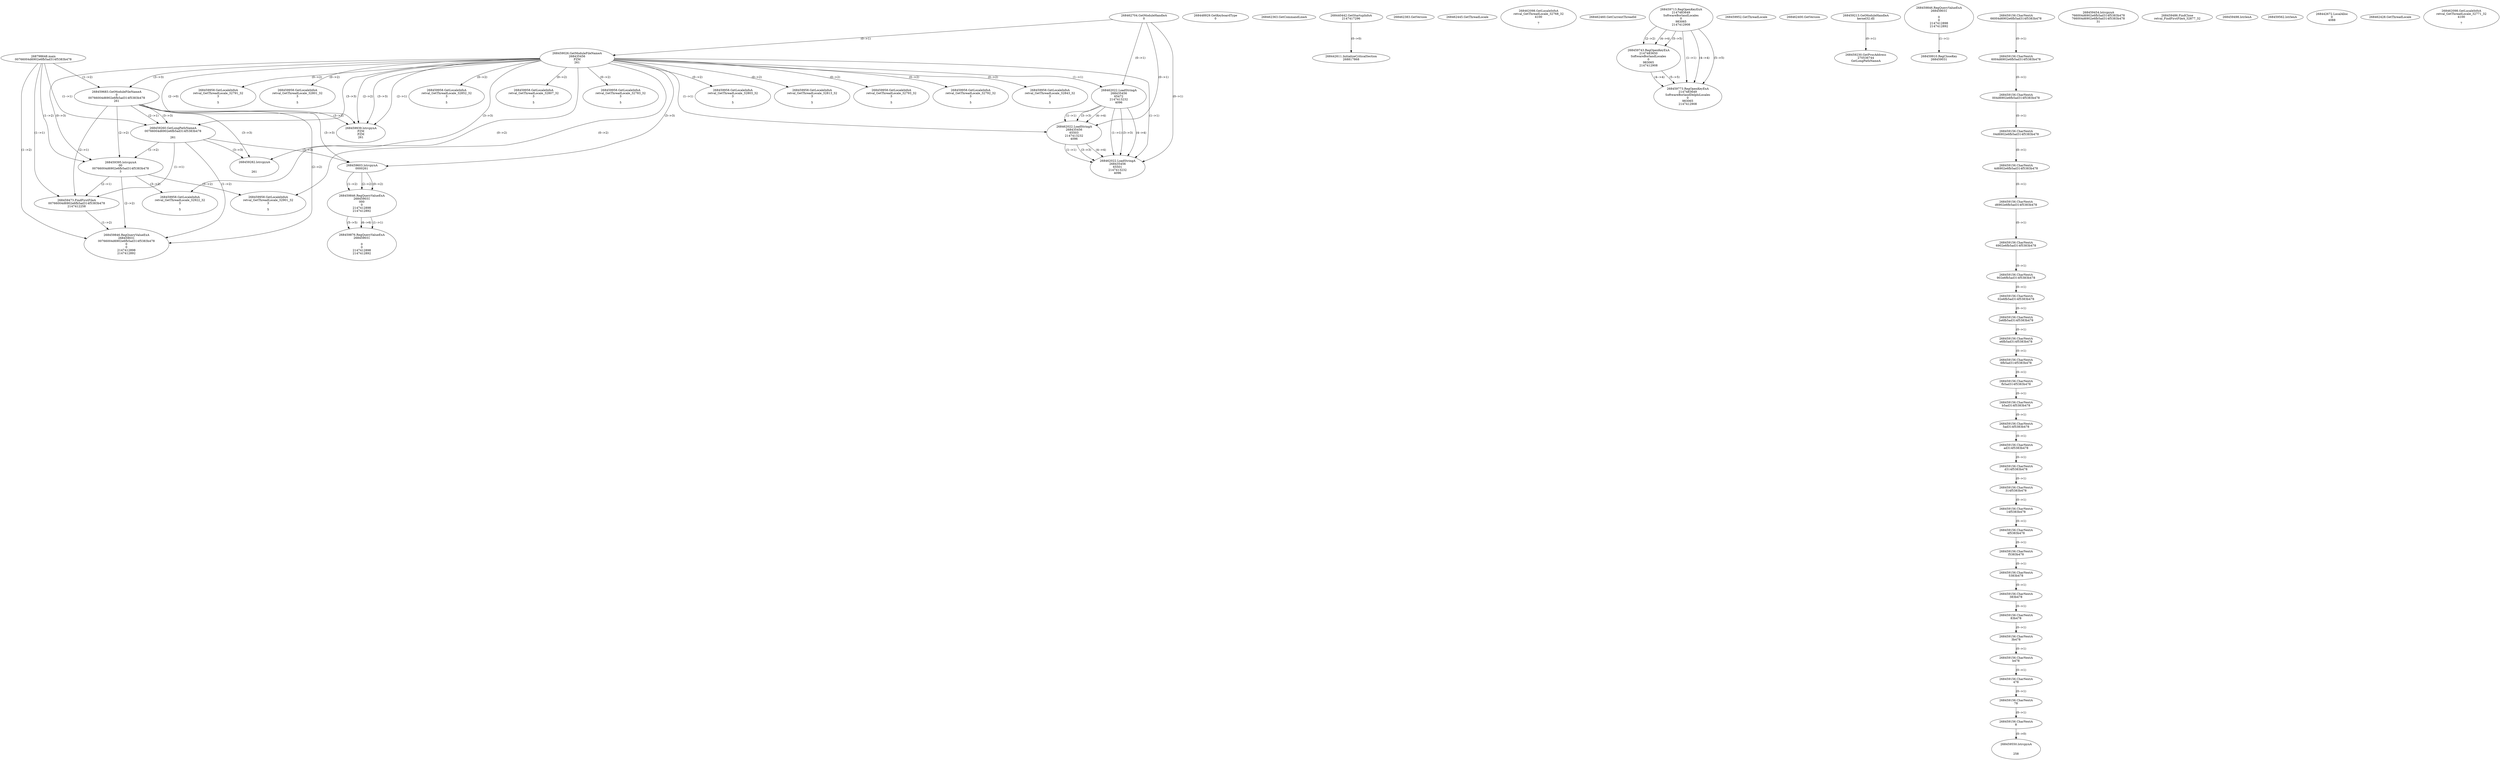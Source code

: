 // Global SCDG with merge call
digraph {
	0 [label="268798648.main
00766004d6902e6fb5ad314f5383b478"]
	1 [label="268462704.GetModuleHandleA
0"]
	2 [label="268448929.GetKeyboardType
0"]
	3 [label="268462363.GetCommandLineA
"]
	4 [label="268440442.GetStartupInfoA
2147417296"]
	5 [label="268462383.GetVersion
"]
	6 [label="268462445.GetThreadLocale
"]
	7 [label="268462098.GetLocaleInfoA
retval_GetThreadLocale_32768_32
4100

7"]
	8 [label="268462460.GetCurrentThreadId
"]
	9 [label="268459026.GetModuleFileNameA
268435456
PZM
261"]
	1 -> 9 [label="(0-->1)"]
	10 [label="268459683.GetModuleFileNameA
0
00766004d6902e6fb5ad314f5383b478
261"]
	0 -> 10 [label="(1-->2)"]
	9 -> 10 [label="(3-->3)"]
	11 [label="268459713.RegOpenKeyExA
2147483649
Software\Borland\Locales
0
983065
2147412908"]
	12 [label="268459743.RegOpenKeyExA
2147483650
Software\Borland\Locales
0
983065
2147412908"]
	11 -> 12 [label="(2-->2)"]
	11 -> 12 [label="(4-->4)"]
	11 -> 12 [label="(5-->5)"]
	13 [label="268459773.RegOpenKeyExA
2147483649
Software\Borland\Delphi\Locales
0
983065
2147412908"]
	11 -> 13 [label="(1-->1)"]
	11 -> 13 [label="(4-->4)"]
	12 -> 13 [label="(4-->4)"]
	11 -> 13 [label="(5-->5)"]
	12 -> 13 [label="(5-->5)"]
	14 [label="268459939.lstrcpynA
PZM
PZM
261"]
	9 -> 14 [label="(2-->1)"]
	9 -> 14 [label="(2-->2)"]
	9 -> 14 [label="(3-->3)"]
	10 -> 14 [label="(3-->3)"]
	9 -> 14 [label="(2-->0)"]
	15 [label="268459952.GetThreadLocale
"]
	16 [label="268459958.GetLocaleInfoA
retval_GetThreadLocale_32852_32
3

5"]
	9 -> 16 [label="(0-->2)"]
	17 [label="268462022.LoadStringA
268435456
65472
2147413232
4096"]
	1 -> 17 [label="(0-->1)"]
	9 -> 17 [label="(1-->1)"]
	18 [label="268462400.GetVersion
"]
	19 [label="268459213.GetModuleHandleA
kernel32.dll"]
	20 [label="268459230.GetProcAddress
270536744
GetLongPathNameA"]
	19 -> 20 [label="(0-->1)"]
	21 [label="268459260.GetLongPathNameA
00766004d6902e6fb5ad314f5383b478

261"]
	0 -> 21 [label="(1-->1)"]
	10 -> 21 [label="(2-->1)"]
	9 -> 21 [label="(3-->3)"]
	10 -> 21 [label="(3-->3)"]
	22 [label="268459282.lstrcpynA


261"]
	9 -> 22 [label="(3-->3)"]
	10 -> 22 [label="(3-->3)"]
	21 -> 22 [label="(3-->3)"]
	23 [label="268459846.RegQueryValueExA
268459031

0
0
2147412898
2147412892"]
	24 [label="268459910.RegCloseKey
268459031"]
	23 -> 24 [label="(1-->1)"]
	25 [label="268459958.GetLocaleInfoA
retval_GetThreadLocale_32807_32
3

5"]
	9 -> 25 [label="(0-->2)"]
	26 [label="268462022.LoadStringA
268435456
65503
2147413232
4096"]
	1 -> 26 [label="(0-->1)"]
	9 -> 26 [label="(1-->1)"]
	17 -> 26 [label="(1-->1)"]
	17 -> 26 [label="(3-->3)"]
	17 -> 26 [label="(4-->4)"]
	27 [label="268462022.LoadStringA
268435456
65501
2147413232
4096"]
	1 -> 27 [label="(0-->1)"]
	9 -> 27 [label="(1-->1)"]
	17 -> 27 [label="(1-->1)"]
	26 -> 27 [label="(1-->1)"]
	17 -> 27 [label="(3-->3)"]
	26 -> 27 [label="(3-->3)"]
	17 -> 27 [label="(4-->4)"]
	26 -> 27 [label="(4-->4)"]
	28 [label="268459958.GetLocaleInfoA
retval_GetThreadLocale_32783_32
3

5"]
	9 -> 28 [label="(0-->2)"]
	29 [label="268459395.lstrcpynA
00
00766004d6902e6fb5ad314f5383b478
3"]
	0 -> 29 [label="(1-->2)"]
	10 -> 29 [label="(2-->2)"]
	21 -> 29 [label="(1-->2)"]
	9 -> 29 [label="(0-->3)"]
	30 [label="268459156.CharNextA
66004d6902e6fb5ad314f5383b478"]
	31 [label="268459156.CharNextA
6004d6902e6fb5ad314f5383b478"]
	30 -> 31 [label="(0-->1)"]
	32 [label="268459156.CharNextA
004d6902e6fb5ad314f5383b478"]
	31 -> 32 [label="(0-->1)"]
	33 [label="268459156.CharNextA
04d6902e6fb5ad314f5383b478"]
	32 -> 33 [label="(0-->1)"]
	34 [label="268459156.CharNextA
4d6902e6fb5ad314f5383b478"]
	33 -> 34 [label="(0-->1)"]
	35 [label="268459156.CharNextA
d6902e6fb5ad314f5383b478"]
	34 -> 35 [label="(0-->1)"]
	36 [label="268459156.CharNextA
6902e6fb5ad314f5383b478"]
	35 -> 36 [label="(0-->1)"]
	37 [label="268459156.CharNextA
902e6fb5ad314f5383b478"]
	36 -> 37 [label="(0-->1)"]
	38 [label="268459156.CharNextA
02e6fb5ad314f5383b478"]
	37 -> 38 [label="(0-->1)"]
	39 [label="268459156.CharNextA
2e6fb5ad314f5383b478"]
	38 -> 39 [label="(0-->1)"]
	40 [label="268459156.CharNextA
e6fb5ad314f5383b478"]
	39 -> 40 [label="(0-->1)"]
	41 [label="268459156.CharNextA
6fb5ad314f5383b478"]
	40 -> 41 [label="(0-->1)"]
	42 [label="268459156.CharNextA
fb5ad314f5383b478"]
	41 -> 42 [label="(0-->1)"]
	43 [label="268459156.CharNextA
b5ad314f5383b478"]
	42 -> 43 [label="(0-->1)"]
	44 [label="268459156.CharNextA
5ad314f5383b478"]
	43 -> 44 [label="(0-->1)"]
	45 [label="268459156.CharNextA
ad314f5383b478"]
	44 -> 45 [label="(0-->1)"]
	46 [label="268459156.CharNextA
d314f5383b478"]
	45 -> 46 [label="(0-->1)"]
	47 [label="268459156.CharNextA
314f5383b478"]
	46 -> 47 [label="(0-->1)"]
	48 [label="268459156.CharNextA
14f5383b478"]
	47 -> 48 [label="(0-->1)"]
	49 [label="268459156.CharNextA
4f5383b478"]
	48 -> 49 [label="(0-->1)"]
	50 [label="268459156.CharNextA
f5383b478"]
	49 -> 50 [label="(0-->1)"]
	51 [label="268459156.CharNextA
5383b478"]
	50 -> 51 [label="(0-->1)"]
	52 [label="268459156.CharNextA
383b478"]
	51 -> 52 [label="(0-->1)"]
	53 [label="268459156.CharNextA
83b478"]
	52 -> 53 [label="(0-->1)"]
	54 [label="268459156.CharNextA
3b478"]
	53 -> 54 [label="(0-->1)"]
	55 [label="268459156.CharNextA
b478"]
	54 -> 55 [label="(0-->1)"]
	56 [label="268459156.CharNextA
478"]
	55 -> 56 [label="(0-->1)"]
	57 [label="268459156.CharNextA
78"]
	56 -> 57 [label="(0-->1)"]
	58 [label="268459156.CharNextA
8"]
	57 -> 58 [label="(0-->1)"]
	59 [label="268459454.lstrcpynA
766004d6902e6fb5ad314f5383b478
766004d6902e6fb5ad314f5383b478
31"]
	60 [label="268459473.FindFirstFileA
00766004d6902e6fb5ad314f5383b478
2147412258"]
	0 -> 60 [label="(1-->1)"]
	10 -> 60 [label="(2-->1)"]
	21 -> 60 [label="(1-->1)"]
	29 -> 60 [label="(2-->1)"]
	61 [label="268459486.FindClose
retval_FindFirstFileA_32877_32"]
	62 [label="268459498.lstrlenA
"]
	63 [label="268459550.lstrcpynA


258"]
	58 -> 63 [label="(0-->0)"]
	64 [label="268459562.lstrlenA
"]
	65 [label="268459603.lstrcpynA
00\
00\
261"]
	9 -> 65 [label="(3-->3)"]
	10 -> 65 [label="(3-->3)"]
	21 -> 65 [label="(3-->3)"]
	66 [label="268459846.RegQueryValueExA
268459031
00\
0
0
2147412898
2147412892"]
	65 -> 66 [label="(1-->2)"]
	65 -> 66 [label="(2-->2)"]
	65 -> 66 [label="(0-->2)"]
	67 [label="268459876.RegQueryValueExA
268459031

0
0
2147412898
2147412892"]
	66 -> 67 [label="(1-->1)"]
	66 -> 67 [label="(5-->5)"]
	66 -> 67 [label="(6-->6)"]
	68 [label="268459958.GetLocaleInfoA
retval_GetThreadLocale_32922_32
3

5"]
	9 -> 68 [label="(0-->2)"]
	29 -> 68 [label="(3-->2)"]
	69 [label="268459846.RegQueryValueExA
268459031
00766004d6902e6fb5ad314f5383b478
0
0
2147412898
2147412892"]
	0 -> 69 [label="(1-->2)"]
	10 -> 69 [label="(2-->2)"]
	21 -> 69 [label="(1-->2)"]
	29 -> 69 [label="(2-->2)"]
	60 -> 69 [label="(1-->2)"]
	70 [label="268459958.GetLocaleInfoA
retval_GetThreadLocale_32901_32
3

5"]
	9 -> 70 [label="(0-->2)"]
	29 -> 70 [label="(3-->2)"]
	71 [label="268442611.InitializeCriticalSection
268817868"]
	4 -> 71 [label="(0-->0)"]
	72 [label="268442672.LocalAlloc
0
4088"]
	73 [label="268459958.GetLocaleInfoA
retval_GetThreadLocale_32803_32
3

5"]
	9 -> 73 [label="(0-->2)"]
	74 [label="268459958.GetLocaleInfoA
retval_GetThreadLocale_32813_32
3

5"]
	9 -> 74 [label="(0-->2)"]
	75 [label="268459958.GetLocaleInfoA
retval_GetThreadLocale_32793_32
3

5"]
	9 -> 75 [label="(0-->2)"]
	76 [label="268459958.GetLocaleInfoA
retval_GetThreadLocale_32792_32
3

5"]
	9 -> 76 [label="(0-->2)"]
	77 [label="268462428.GetThreadLocale
"]
	78 [label="268462098.GetLocaleInfoA
retval_GetThreadLocale_32771_32
4100

7"]
	79 [label="268459958.GetLocaleInfoA
retval_GetThreadLocale_32843_32
3

5"]
	9 -> 79 [label="(0-->2)"]
	80 [label="268459958.GetLocaleInfoA
retval_GetThreadLocale_32791_32
3

5"]
	9 -> 80 [label="(0-->2)"]
	81 [label="268459958.GetLocaleInfoA
retval_GetThreadLocale_32801_32
3

5"]
	9 -> 81 [label="(0-->2)"]
}

